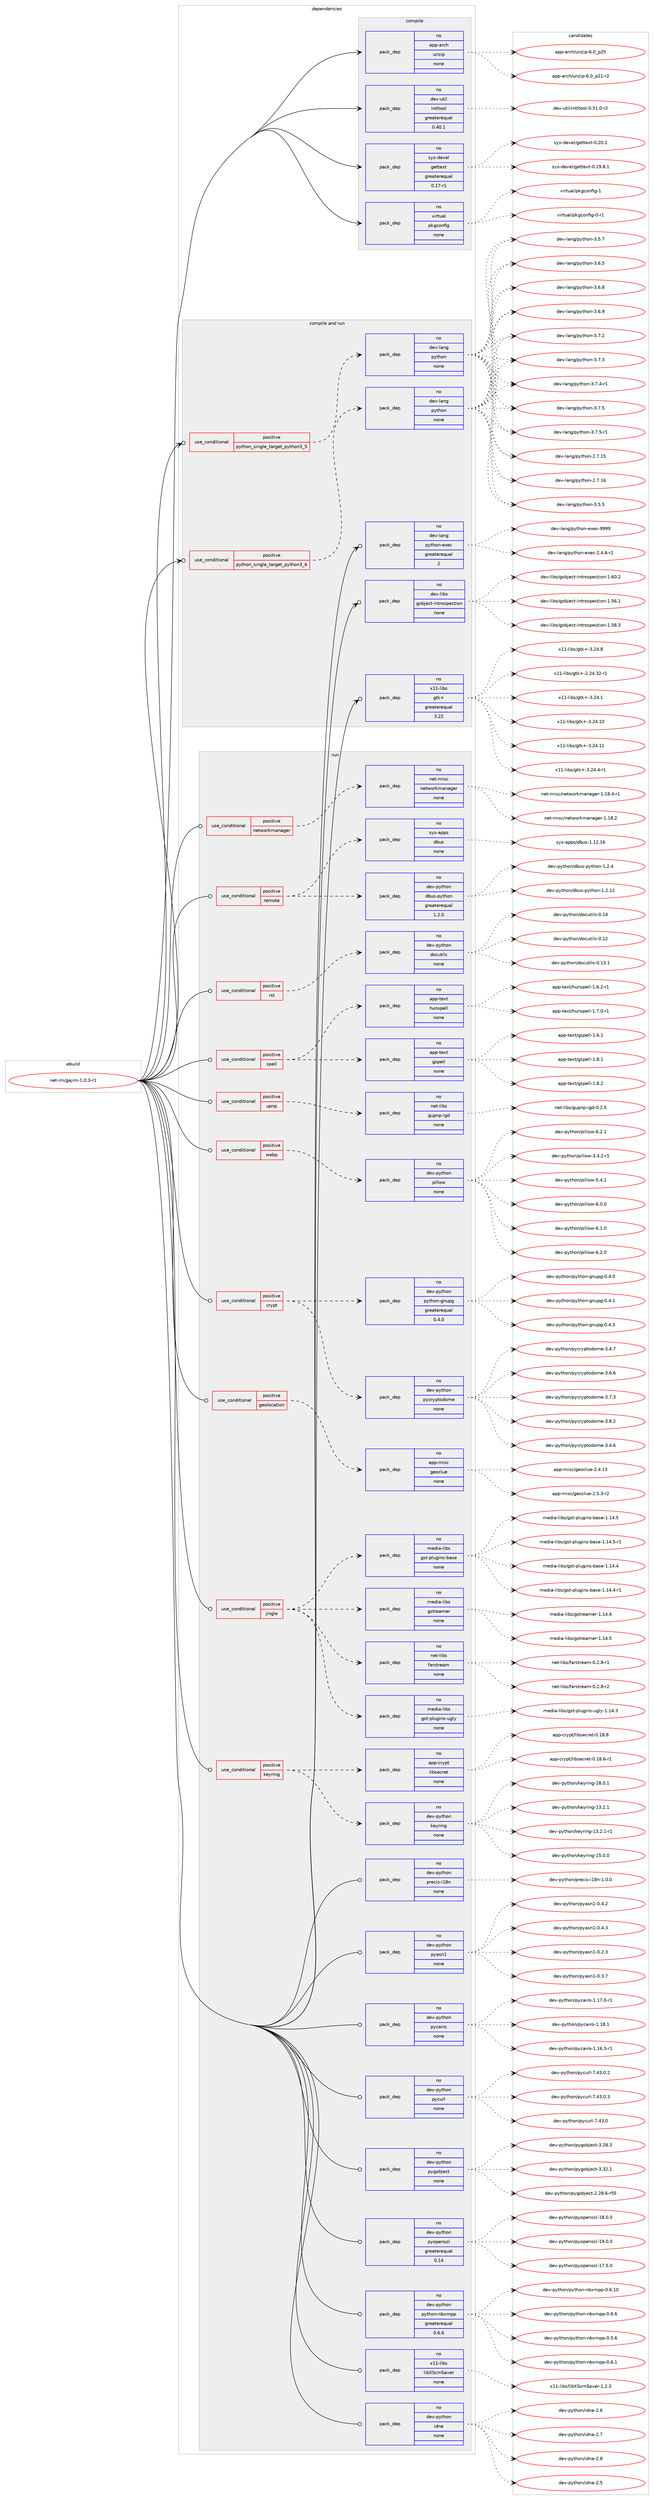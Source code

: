 digraph prolog {

# *************
# Graph options
# *************

newrank=true;
concentrate=true;
compound=true;
graph [rankdir=LR,fontname=Helvetica,fontsize=10,ranksep=1.5];#, ranksep=2.5, nodesep=0.2];
edge  [arrowhead=vee];
node  [fontname=Helvetica,fontsize=10];

# **********
# The ebuild
# **********

subgraph cluster_leftcol {
color=gray;
rank=same;
label=<<i>ebuild</i>>;
id [label="net-im/gajim-1.0.3-r1", color=red, width=4, href="../net-im/gajim-1.0.3-r1.svg"];
}

# ****************
# The dependencies
# ****************

subgraph cluster_midcol {
color=gray;
label=<<i>dependencies</i>>;
subgraph cluster_compile {
fillcolor="#eeeeee";
style=filled;
label=<<i>compile</i>>;
subgraph pack607517 {
dependency822266 [label=<<TABLE BORDER="0" CELLBORDER="1" CELLSPACING="0" CELLPADDING="4" WIDTH="220"><TR><TD ROWSPAN="6" CELLPADDING="30">pack_dep</TD></TR><TR><TD WIDTH="110">no</TD></TR><TR><TD>app-arch</TD></TR><TR><TD>unzip</TD></TR><TR><TD>none</TD></TR><TR><TD></TD></TR></TABLE>>, shape=none, color=blue];
}
id:e -> dependency822266:w [weight=20,style="solid",arrowhead="vee"];
subgraph pack607518 {
dependency822267 [label=<<TABLE BORDER="0" CELLBORDER="1" CELLSPACING="0" CELLPADDING="4" WIDTH="220"><TR><TD ROWSPAN="6" CELLPADDING="30">pack_dep</TD></TR><TR><TD WIDTH="110">no</TD></TR><TR><TD>dev-util</TD></TR><TR><TD>intltool</TD></TR><TR><TD>greaterequal</TD></TR><TR><TD>0.40.1</TD></TR></TABLE>>, shape=none, color=blue];
}
id:e -> dependency822267:w [weight=20,style="solid",arrowhead="vee"];
subgraph pack607519 {
dependency822268 [label=<<TABLE BORDER="0" CELLBORDER="1" CELLSPACING="0" CELLPADDING="4" WIDTH="220"><TR><TD ROWSPAN="6" CELLPADDING="30">pack_dep</TD></TR><TR><TD WIDTH="110">no</TD></TR><TR><TD>sys-devel</TD></TR><TR><TD>gettext</TD></TR><TR><TD>greaterequal</TD></TR><TR><TD>0.17-r1</TD></TR></TABLE>>, shape=none, color=blue];
}
id:e -> dependency822268:w [weight=20,style="solid",arrowhead="vee"];
subgraph pack607520 {
dependency822269 [label=<<TABLE BORDER="0" CELLBORDER="1" CELLSPACING="0" CELLPADDING="4" WIDTH="220"><TR><TD ROWSPAN="6" CELLPADDING="30">pack_dep</TD></TR><TR><TD WIDTH="110">no</TD></TR><TR><TD>virtual</TD></TR><TR><TD>pkgconfig</TD></TR><TR><TD>none</TD></TR><TR><TD></TD></TR></TABLE>>, shape=none, color=blue];
}
id:e -> dependency822269:w [weight=20,style="solid",arrowhead="vee"];
}
subgraph cluster_compileandrun {
fillcolor="#eeeeee";
style=filled;
label=<<i>compile and run</i>>;
subgraph cond200356 {
dependency822270 [label=<<TABLE BORDER="0" CELLBORDER="1" CELLSPACING="0" CELLPADDING="4"><TR><TD ROWSPAN="3" CELLPADDING="10">use_conditional</TD></TR><TR><TD>positive</TD></TR><TR><TD>python_single_target_python3_5</TD></TR></TABLE>>, shape=none, color=red];
subgraph pack607521 {
dependency822271 [label=<<TABLE BORDER="0" CELLBORDER="1" CELLSPACING="0" CELLPADDING="4" WIDTH="220"><TR><TD ROWSPAN="6" CELLPADDING="30">pack_dep</TD></TR><TR><TD WIDTH="110">no</TD></TR><TR><TD>dev-lang</TD></TR><TR><TD>python</TD></TR><TR><TD>none</TD></TR><TR><TD></TD></TR></TABLE>>, shape=none, color=blue];
}
dependency822270:e -> dependency822271:w [weight=20,style="dashed",arrowhead="vee"];
}
id:e -> dependency822270:w [weight=20,style="solid",arrowhead="odotvee"];
subgraph cond200357 {
dependency822272 [label=<<TABLE BORDER="0" CELLBORDER="1" CELLSPACING="0" CELLPADDING="4"><TR><TD ROWSPAN="3" CELLPADDING="10">use_conditional</TD></TR><TR><TD>positive</TD></TR><TR><TD>python_single_target_python3_6</TD></TR></TABLE>>, shape=none, color=red];
subgraph pack607522 {
dependency822273 [label=<<TABLE BORDER="0" CELLBORDER="1" CELLSPACING="0" CELLPADDING="4" WIDTH="220"><TR><TD ROWSPAN="6" CELLPADDING="30">pack_dep</TD></TR><TR><TD WIDTH="110">no</TD></TR><TR><TD>dev-lang</TD></TR><TR><TD>python</TD></TR><TR><TD>none</TD></TR><TR><TD></TD></TR></TABLE>>, shape=none, color=blue];
}
dependency822272:e -> dependency822273:w [weight=20,style="dashed",arrowhead="vee"];
}
id:e -> dependency822272:w [weight=20,style="solid",arrowhead="odotvee"];
subgraph pack607523 {
dependency822274 [label=<<TABLE BORDER="0" CELLBORDER="1" CELLSPACING="0" CELLPADDING="4" WIDTH="220"><TR><TD ROWSPAN="6" CELLPADDING="30">pack_dep</TD></TR><TR><TD WIDTH="110">no</TD></TR><TR><TD>dev-lang</TD></TR><TR><TD>python-exec</TD></TR><TR><TD>greaterequal</TD></TR><TR><TD>2</TD></TR></TABLE>>, shape=none, color=blue];
}
id:e -> dependency822274:w [weight=20,style="solid",arrowhead="odotvee"];
subgraph pack607524 {
dependency822275 [label=<<TABLE BORDER="0" CELLBORDER="1" CELLSPACING="0" CELLPADDING="4" WIDTH="220"><TR><TD ROWSPAN="6" CELLPADDING="30">pack_dep</TD></TR><TR><TD WIDTH="110">no</TD></TR><TR><TD>dev-libs</TD></TR><TR><TD>gobject-introspection</TD></TR><TR><TD>none</TD></TR><TR><TD></TD></TR></TABLE>>, shape=none, color=blue];
}
id:e -> dependency822275:w [weight=20,style="solid",arrowhead="odotvee"];
subgraph pack607525 {
dependency822276 [label=<<TABLE BORDER="0" CELLBORDER="1" CELLSPACING="0" CELLPADDING="4" WIDTH="220"><TR><TD ROWSPAN="6" CELLPADDING="30">pack_dep</TD></TR><TR><TD WIDTH="110">no</TD></TR><TR><TD>x11-libs</TD></TR><TR><TD>gtk+</TD></TR><TR><TD>greaterequal</TD></TR><TR><TD>3.22</TD></TR></TABLE>>, shape=none, color=blue];
}
id:e -> dependency822276:w [weight=20,style="solid",arrowhead="odotvee"];
}
subgraph cluster_run {
fillcolor="#eeeeee";
style=filled;
label=<<i>run</i>>;
subgraph cond200358 {
dependency822277 [label=<<TABLE BORDER="0" CELLBORDER="1" CELLSPACING="0" CELLPADDING="4"><TR><TD ROWSPAN="3" CELLPADDING="10">use_conditional</TD></TR><TR><TD>positive</TD></TR><TR><TD>crypt</TD></TR></TABLE>>, shape=none, color=red];
subgraph pack607526 {
dependency822278 [label=<<TABLE BORDER="0" CELLBORDER="1" CELLSPACING="0" CELLPADDING="4" WIDTH="220"><TR><TD ROWSPAN="6" CELLPADDING="30">pack_dep</TD></TR><TR><TD WIDTH="110">no</TD></TR><TR><TD>dev-python</TD></TR><TR><TD>pycryptodome</TD></TR><TR><TD>none</TD></TR><TR><TD></TD></TR></TABLE>>, shape=none, color=blue];
}
dependency822277:e -> dependency822278:w [weight=20,style="dashed",arrowhead="vee"];
subgraph pack607527 {
dependency822279 [label=<<TABLE BORDER="0" CELLBORDER="1" CELLSPACING="0" CELLPADDING="4" WIDTH="220"><TR><TD ROWSPAN="6" CELLPADDING="30">pack_dep</TD></TR><TR><TD WIDTH="110">no</TD></TR><TR><TD>dev-python</TD></TR><TR><TD>python-gnupg</TD></TR><TR><TD>greaterequal</TD></TR><TR><TD>0.4.0</TD></TR></TABLE>>, shape=none, color=blue];
}
dependency822277:e -> dependency822279:w [weight=20,style="dashed",arrowhead="vee"];
}
id:e -> dependency822277:w [weight=20,style="solid",arrowhead="odot"];
subgraph cond200359 {
dependency822280 [label=<<TABLE BORDER="0" CELLBORDER="1" CELLSPACING="0" CELLPADDING="4"><TR><TD ROWSPAN="3" CELLPADDING="10">use_conditional</TD></TR><TR><TD>positive</TD></TR><TR><TD>geolocation</TD></TR></TABLE>>, shape=none, color=red];
subgraph pack607528 {
dependency822281 [label=<<TABLE BORDER="0" CELLBORDER="1" CELLSPACING="0" CELLPADDING="4" WIDTH="220"><TR><TD ROWSPAN="6" CELLPADDING="30">pack_dep</TD></TR><TR><TD WIDTH="110">no</TD></TR><TR><TD>app-misc</TD></TR><TR><TD>geoclue</TD></TR><TR><TD>none</TD></TR><TR><TD></TD></TR></TABLE>>, shape=none, color=blue];
}
dependency822280:e -> dependency822281:w [weight=20,style="dashed",arrowhead="vee"];
}
id:e -> dependency822280:w [weight=20,style="solid",arrowhead="odot"];
subgraph cond200360 {
dependency822282 [label=<<TABLE BORDER="0" CELLBORDER="1" CELLSPACING="0" CELLPADDING="4"><TR><TD ROWSPAN="3" CELLPADDING="10">use_conditional</TD></TR><TR><TD>positive</TD></TR><TR><TD>jingle</TD></TR></TABLE>>, shape=none, color=red];
subgraph pack607529 {
dependency822283 [label=<<TABLE BORDER="0" CELLBORDER="1" CELLSPACING="0" CELLPADDING="4" WIDTH="220"><TR><TD ROWSPAN="6" CELLPADDING="30">pack_dep</TD></TR><TR><TD WIDTH="110">no</TD></TR><TR><TD>net-libs</TD></TR><TR><TD>farstream</TD></TR><TR><TD>none</TD></TR><TR><TD></TD></TR></TABLE>>, shape=none, color=blue];
}
dependency822282:e -> dependency822283:w [weight=20,style="dashed",arrowhead="vee"];
subgraph pack607530 {
dependency822284 [label=<<TABLE BORDER="0" CELLBORDER="1" CELLSPACING="0" CELLPADDING="4" WIDTH="220"><TR><TD ROWSPAN="6" CELLPADDING="30">pack_dep</TD></TR><TR><TD WIDTH="110">no</TD></TR><TR><TD>media-libs</TD></TR><TR><TD>gstreamer</TD></TR><TR><TD>none</TD></TR><TR><TD></TD></TR></TABLE>>, shape=none, color=blue];
}
dependency822282:e -> dependency822284:w [weight=20,style="dashed",arrowhead="vee"];
subgraph pack607531 {
dependency822285 [label=<<TABLE BORDER="0" CELLBORDER="1" CELLSPACING="0" CELLPADDING="4" WIDTH="220"><TR><TD ROWSPAN="6" CELLPADDING="30">pack_dep</TD></TR><TR><TD WIDTH="110">no</TD></TR><TR><TD>media-libs</TD></TR><TR><TD>gst-plugins-base</TD></TR><TR><TD>none</TD></TR><TR><TD></TD></TR></TABLE>>, shape=none, color=blue];
}
dependency822282:e -> dependency822285:w [weight=20,style="dashed",arrowhead="vee"];
subgraph pack607532 {
dependency822286 [label=<<TABLE BORDER="0" CELLBORDER="1" CELLSPACING="0" CELLPADDING="4" WIDTH="220"><TR><TD ROWSPAN="6" CELLPADDING="30">pack_dep</TD></TR><TR><TD WIDTH="110">no</TD></TR><TR><TD>media-libs</TD></TR><TR><TD>gst-plugins-ugly</TD></TR><TR><TD>none</TD></TR><TR><TD></TD></TR></TABLE>>, shape=none, color=blue];
}
dependency822282:e -> dependency822286:w [weight=20,style="dashed",arrowhead="vee"];
}
id:e -> dependency822282:w [weight=20,style="solid",arrowhead="odot"];
subgraph cond200361 {
dependency822287 [label=<<TABLE BORDER="0" CELLBORDER="1" CELLSPACING="0" CELLPADDING="4"><TR><TD ROWSPAN="3" CELLPADDING="10">use_conditional</TD></TR><TR><TD>positive</TD></TR><TR><TD>keyring</TD></TR></TABLE>>, shape=none, color=red];
subgraph pack607533 {
dependency822288 [label=<<TABLE BORDER="0" CELLBORDER="1" CELLSPACING="0" CELLPADDING="4" WIDTH="220"><TR><TD ROWSPAN="6" CELLPADDING="30">pack_dep</TD></TR><TR><TD WIDTH="110">no</TD></TR><TR><TD>app-crypt</TD></TR><TR><TD>libsecret</TD></TR><TR><TD>none</TD></TR><TR><TD></TD></TR></TABLE>>, shape=none, color=blue];
}
dependency822287:e -> dependency822288:w [weight=20,style="dashed",arrowhead="vee"];
subgraph pack607534 {
dependency822289 [label=<<TABLE BORDER="0" CELLBORDER="1" CELLSPACING="0" CELLPADDING="4" WIDTH="220"><TR><TD ROWSPAN="6" CELLPADDING="30">pack_dep</TD></TR><TR><TD WIDTH="110">no</TD></TR><TR><TD>dev-python</TD></TR><TR><TD>keyring</TD></TR><TR><TD>none</TD></TR><TR><TD></TD></TR></TABLE>>, shape=none, color=blue];
}
dependency822287:e -> dependency822289:w [weight=20,style="dashed",arrowhead="vee"];
}
id:e -> dependency822287:w [weight=20,style="solid",arrowhead="odot"];
subgraph cond200362 {
dependency822290 [label=<<TABLE BORDER="0" CELLBORDER="1" CELLSPACING="0" CELLPADDING="4"><TR><TD ROWSPAN="3" CELLPADDING="10">use_conditional</TD></TR><TR><TD>positive</TD></TR><TR><TD>networkmanager</TD></TR></TABLE>>, shape=none, color=red];
subgraph pack607535 {
dependency822291 [label=<<TABLE BORDER="0" CELLBORDER="1" CELLSPACING="0" CELLPADDING="4" WIDTH="220"><TR><TD ROWSPAN="6" CELLPADDING="30">pack_dep</TD></TR><TR><TD WIDTH="110">no</TD></TR><TR><TD>net-misc</TD></TR><TR><TD>networkmanager</TD></TR><TR><TD>none</TD></TR><TR><TD></TD></TR></TABLE>>, shape=none, color=blue];
}
dependency822290:e -> dependency822291:w [weight=20,style="dashed",arrowhead="vee"];
}
id:e -> dependency822290:w [weight=20,style="solid",arrowhead="odot"];
subgraph cond200363 {
dependency822292 [label=<<TABLE BORDER="0" CELLBORDER="1" CELLSPACING="0" CELLPADDING="4"><TR><TD ROWSPAN="3" CELLPADDING="10">use_conditional</TD></TR><TR><TD>positive</TD></TR><TR><TD>remote</TD></TR></TABLE>>, shape=none, color=red];
subgraph pack607536 {
dependency822293 [label=<<TABLE BORDER="0" CELLBORDER="1" CELLSPACING="0" CELLPADDING="4" WIDTH="220"><TR><TD ROWSPAN="6" CELLPADDING="30">pack_dep</TD></TR><TR><TD WIDTH="110">no</TD></TR><TR><TD>dev-python</TD></TR><TR><TD>dbus-python</TD></TR><TR><TD>greaterequal</TD></TR><TR><TD>1.2.0</TD></TR></TABLE>>, shape=none, color=blue];
}
dependency822292:e -> dependency822293:w [weight=20,style="dashed",arrowhead="vee"];
subgraph pack607537 {
dependency822294 [label=<<TABLE BORDER="0" CELLBORDER="1" CELLSPACING="0" CELLPADDING="4" WIDTH="220"><TR><TD ROWSPAN="6" CELLPADDING="30">pack_dep</TD></TR><TR><TD WIDTH="110">no</TD></TR><TR><TD>sys-apps</TD></TR><TR><TD>dbus</TD></TR><TR><TD>none</TD></TR><TR><TD></TD></TR></TABLE>>, shape=none, color=blue];
}
dependency822292:e -> dependency822294:w [weight=20,style="dashed",arrowhead="vee"];
}
id:e -> dependency822292:w [weight=20,style="solid",arrowhead="odot"];
subgraph cond200364 {
dependency822295 [label=<<TABLE BORDER="0" CELLBORDER="1" CELLSPACING="0" CELLPADDING="4"><TR><TD ROWSPAN="3" CELLPADDING="10">use_conditional</TD></TR><TR><TD>positive</TD></TR><TR><TD>rst</TD></TR></TABLE>>, shape=none, color=red];
subgraph pack607538 {
dependency822296 [label=<<TABLE BORDER="0" CELLBORDER="1" CELLSPACING="0" CELLPADDING="4" WIDTH="220"><TR><TD ROWSPAN="6" CELLPADDING="30">pack_dep</TD></TR><TR><TD WIDTH="110">no</TD></TR><TR><TD>dev-python</TD></TR><TR><TD>docutils</TD></TR><TR><TD>none</TD></TR><TR><TD></TD></TR></TABLE>>, shape=none, color=blue];
}
dependency822295:e -> dependency822296:w [weight=20,style="dashed",arrowhead="vee"];
}
id:e -> dependency822295:w [weight=20,style="solid",arrowhead="odot"];
subgraph cond200365 {
dependency822297 [label=<<TABLE BORDER="0" CELLBORDER="1" CELLSPACING="0" CELLPADDING="4"><TR><TD ROWSPAN="3" CELLPADDING="10">use_conditional</TD></TR><TR><TD>positive</TD></TR><TR><TD>spell</TD></TR></TABLE>>, shape=none, color=red];
subgraph pack607539 {
dependency822298 [label=<<TABLE BORDER="0" CELLBORDER="1" CELLSPACING="0" CELLPADDING="4" WIDTH="220"><TR><TD ROWSPAN="6" CELLPADDING="30">pack_dep</TD></TR><TR><TD WIDTH="110">no</TD></TR><TR><TD>app-text</TD></TR><TR><TD>gspell</TD></TR><TR><TD>none</TD></TR><TR><TD></TD></TR></TABLE>>, shape=none, color=blue];
}
dependency822297:e -> dependency822298:w [weight=20,style="dashed",arrowhead="vee"];
subgraph pack607540 {
dependency822299 [label=<<TABLE BORDER="0" CELLBORDER="1" CELLSPACING="0" CELLPADDING="4" WIDTH="220"><TR><TD ROWSPAN="6" CELLPADDING="30">pack_dep</TD></TR><TR><TD WIDTH="110">no</TD></TR><TR><TD>app-text</TD></TR><TR><TD>hunspell</TD></TR><TR><TD>none</TD></TR><TR><TD></TD></TR></TABLE>>, shape=none, color=blue];
}
dependency822297:e -> dependency822299:w [weight=20,style="dashed",arrowhead="vee"];
}
id:e -> dependency822297:w [weight=20,style="solid",arrowhead="odot"];
subgraph cond200366 {
dependency822300 [label=<<TABLE BORDER="0" CELLBORDER="1" CELLSPACING="0" CELLPADDING="4"><TR><TD ROWSPAN="3" CELLPADDING="10">use_conditional</TD></TR><TR><TD>positive</TD></TR><TR><TD>upnp</TD></TR></TABLE>>, shape=none, color=red];
subgraph pack607541 {
dependency822301 [label=<<TABLE BORDER="0" CELLBORDER="1" CELLSPACING="0" CELLPADDING="4" WIDTH="220"><TR><TD ROWSPAN="6" CELLPADDING="30">pack_dep</TD></TR><TR><TD WIDTH="110">no</TD></TR><TR><TD>net-libs</TD></TR><TR><TD>gupnp-igd</TD></TR><TR><TD>none</TD></TR><TR><TD></TD></TR></TABLE>>, shape=none, color=blue];
}
dependency822300:e -> dependency822301:w [weight=20,style="dashed",arrowhead="vee"];
}
id:e -> dependency822300:w [weight=20,style="solid",arrowhead="odot"];
subgraph cond200367 {
dependency822302 [label=<<TABLE BORDER="0" CELLBORDER="1" CELLSPACING="0" CELLPADDING="4"><TR><TD ROWSPAN="3" CELLPADDING="10">use_conditional</TD></TR><TR><TD>positive</TD></TR><TR><TD>webp</TD></TR></TABLE>>, shape=none, color=red];
subgraph pack607542 {
dependency822303 [label=<<TABLE BORDER="0" CELLBORDER="1" CELLSPACING="0" CELLPADDING="4" WIDTH="220"><TR><TD ROWSPAN="6" CELLPADDING="30">pack_dep</TD></TR><TR><TD WIDTH="110">no</TD></TR><TR><TD>dev-python</TD></TR><TR><TD>pillow</TD></TR><TR><TD>none</TD></TR><TR><TD></TD></TR></TABLE>>, shape=none, color=blue];
}
dependency822302:e -> dependency822303:w [weight=20,style="dashed",arrowhead="vee"];
}
id:e -> dependency822302:w [weight=20,style="solid",arrowhead="odot"];
subgraph pack607543 {
dependency822304 [label=<<TABLE BORDER="0" CELLBORDER="1" CELLSPACING="0" CELLPADDING="4" WIDTH="220"><TR><TD ROWSPAN="6" CELLPADDING="30">pack_dep</TD></TR><TR><TD WIDTH="110">no</TD></TR><TR><TD>dev-python</TD></TR><TR><TD>idna</TD></TR><TR><TD>none</TD></TR><TR><TD></TD></TR></TABLE>>, shape=none, color=blue];
}
id:e -> dependency822304:w [weight=20,style="solid",arrowhead="odot"];
subgraph pack607544 {
dependency822305 [label=<<TABLE BORDER="0" CELLBORDER="1" CELLSPACING="0" CELLPADDING="4" WIDTH="220"><TR><TD ROWSPAN="6" CELLPADDING="30">pack_dep</TD></TR><TR><TD WIDTH="110">no</TD></TR><TR><TD>dev-python</TD></TR><TR><TD>precis-i18n</TD></TR><TR><TD>none</TD></TR><TR><TD></TD></TR></TABLE>>, shape=none, color=blue];
}
id:e -> dependency822305:w [weight=20,style="solid",arrowhead="odot"];
subgraph pack607545 {
dependency822306 [label=<<TABLE BORDER="0" CELLBORDER="1" CELLSPACING="0" CELLPADDING="4" WIDTH="220"><TR><TD ROWSPAN="6" CELLPADDING="30">pack_dep</TD></TR><TR><TD WIDTH="110">no</TD></TR><TR><TD>dev-python</TD></TR><TR><TD>pyasn1</TD></TR><TR><TD>none</TD></TR><TR><TD></TD></TR></TABLE>>, shape=none, color=blue];
}
id:e -> dependency822306:w [weight=20,style="solid",arrowhead="odot"];
subgraph pack607546 {
dependency822307 [label=<<TABLE BORDER="0" CELLBORDER="1" CELLSPACING="0" CELLPADDING="4" WIDTH="220"><TR><TD ROWSPAN="6" CELLPADDING="30">pack_dep</TD></TR><TR><TD WIDTH="110">no</TD></TR><TR><TD>dev-python</TD></TR><TR><TD>pycairo</TD></TR><TR><TD>none</TD></TR><TR><TD></TD></TR></TABLE>>, shape=none, color=blue];
}
id:e -> dependency822307:w [weight=20,style="solid",arrowhead="odot"];
subgraph pack607547 {
dependency822308 [label=<<TABLE BORDER="0" CELLBORDER="1" CELLSPACING="0" CELLPADDING="4" WIDTH="220"><TR><TD ROWSPAN="6" CELLPADDING="30">pack_dep</TD></TR><TR><TD WIDTH="110">no</TD></TR><TR><TD>dev-python</TD></TR><TR><TD>pycurl</TD></TR><TR><TD>none</TD></TR><TR><TD></TD></TR></TABLE>>, shape=none, color=blue];
}
id:e -> dependency822308:w [weight=20,style="solid",arrowhead="odot"];
subgraph pack607548 {
dependency822309 [label=<<TABLE BORDER="0" CELLBORDER="1" CELLSPACING="0" CELLPADDING="4" WIDTH="220"><TR><TD ROWSPAN="6" CELLPADDING="30">pack_dep</TD></TR><TR><TD WIDTH="110">no</TD></TR><TR><TD>dev-python</TD></TR><TR><TD>pygobject</TD></TR><TR><TD>none</TD></TR><TR><TD></TD></TR></TABLE>>, shape=none, color=blue];
}
id:e -> dependency822309:w [weight=20,style="solid",arrowhead="odot"];
subgraph pack607549 {
dependency822310 [label=<<TABLE BORDER="0" CELLBORDER="1" CELLSPACING="0" CELLPADDING="4" WIDTH="220"><TR><TD ROWSPAN="6" CELLPADDING="30">pack_dep</TD></TR><TR><TD WIDTH="110">no</TD></TR><TR><TD>dev-python</TD></TR><TR><TD>pyopenssl</TD></TR><TR><TD>greaterequal</TD></TR><TR><TD>0.14</TD></TR></TABLE>>, shape=none, color=blue];
}
id:e -> dependency822310:w [weight=20,style="solid",arrowhead="odot"];
subgraph pack607550 {
dependency822311 [label=<<TABLE BORDER="0" CELLBORDER="1" CELLSPACING="0" CELLPADDING="4" WIDTH="220"><TR><TD ROWSPAN="6" CELLPADDING="30">pack_dep</TD></TR><TR><TD WIDTH="110">no</TD></TR><TR><TD>dev-python</TD></TR><TR><TD>python-nbxmpp</TD></TR><TR><TD>greaterequal</TD></TR><TR><TD>0.6.6</TD></TR></TABLE>>, shape=none, color=blue];
}
id:e -> dependency822311:w [weight=20,style="solid",arrowhead="odot"];
subgraph pack607551 {
dependency822312 [label=<<TABLE BORDER="0" CELLBORDER="1" CELLSPACING="0" CELLPADDING="4" WIDTH="220"><TR><TD ROWSPAN="6" CELLPADDING="30">pack_dep</TD></TR><TR><TD WIDTH="110">no</TD></TR><TR><TD>x11-libs</TD></TR><TR><TD>libXScrnSaver</TD></TR><TR><TD>none</TD></TR><TR><TD></TD></TR></TABLE>>, shape=none, color=blue];
}
id:e -> dependency822312:w [weight=20,style="solid",arrowhead="odot"];
}
}

# **************
# The candidates
# **************

subgraph cluster_choices {
rank=same;
color=gray;
label=<<i>candidates</i>>;

subgraph choice607517 {
color=black;
nodesep=1;
choice9711211245971149910447117110122105112455446489511250494511450 [label="app-arch/unzip-6.0_p21-r2", color=red, width=4,href="../app-arch/unzip-6.0_p21-r2.svg"];
choice971121124597114991044711711012210511245544648951125053 [label="app-arch/unzip-6.0_p25", color=red, width=4,href="../app-arch/unzip-6.0_p25.svg"];
dependency822266:e -> choice9711211245971149910447117110122105112455446489511250494511450:w [style=dotted,weight="100"];
dependency822266:e -> choice971121124597114991044711711012210511245544648951125053:w [style=dotted,weight="100"];
}
subgraph choice607518 {
color=black;
nodesep=1;
choice1001011184511711610510847105110116108116111111108454846534946484511450 [label="dev-util/intltool-0.51.0-r2", color=red, width=4,href="../dev-util/intltool-0.51.0-r2.svg"];
dependency822267:e -> choice1001011184511711610510847105110116108116111111108454846534946484511450:w [style=dotted,weight="100"];
}
subgraph choice607519 {
color=black;
nodesep=1;
choice1151211154510010111810110847103101116116101120116454846495746564649 [label="sys-devel/gettext-0.19.8.1", color=red, width=4,href="../sys-devel/gettext-0.19.8.1.svg"];
choice115121115451001011181011084710310111611610112011645484650484649 [label="sys-devel/gettext-0.20.1", color=red, width=4,href="../sys-devel/gettext-0.20.1.svg"];
dependency822268:e -> choice1151211154510010111810110847103101116116101120116454846495746564649:w [style=dotted,weight="100"];
dependency822268:e -> choice115121115451001011181011084710310111611610112011645484650484649:w [style=dotted,weight="100"];
}
subgraph choice607520 {
color=black;
nodesep=1;
choice11810511411611797108471121071039911111010210510345484511449 [label="virtual/pkgconfig-0-r1", color=red, width=4,href="../virtual/pkgconfig-0-r1.svg"];
choice1181051141161179710847112107103991111101021051034549 [label="virtual/pkgconfig-1", color=red, width=4,href="../virtual/pkgconfig-1.svg"];
dependency822269:e -> choice11810511411611797108471121071039911111010210510345484511449:w [style=dotted,weight="100"];
dependency822269:e -> choice1181051141161179710847112107103991111101021051034549:w [style=dotted,weight="100"];
}
subgraph choice607521 {
color=black;
nodesep=1;
choice10010111845108971101034711212111610411111045504655464953 [label="dev-lang/python-2.7.15", color=red, width=4,href="../dev-lang/python-2.7.15.svg"];
choice10010111845108971101034711212111610411111045504655464954 [label="dev-lang/python-2.7.16", color=red, width=4,href="../dev-lang/python-2.7.16.svg"];
choice100101118451089711010347112121116104111110455146534653 [label="dev-lang/python-3.5.5", color=red, width=4,href="../dev-lang/python-3.5.5.svg"];
choice100101118451089711010347112121116104111110455146534655 [label="dev-lang/python-3.5.7", color=red, width=4,href="../dev-lang/python-3.5.7.svg"];
choice100101118451089711010347112121116104111110455146544653 [label="dev-lang/python-3.6.5", color=red, width=4,href="../dev-lang/python-3.6.5.svg"];
choice100101118451089711010347112121116104111110455146544656 [label="dev-lang/python-3.6.8", color=red, width=4,href="../dev-lang/python-3.6.8.svg"];
choice100101118451089711010347112121116104111110455146544657 [label="dev-lang/python-3.6.9", color=red, width=4,href="../dev-lang/python-3.6.9.svg"];
choice100101118451089711010347112121116104111110455146554650 [label="dev-lang/python-3.7.2", color=red, width=4,href="../dev-lang/python-3.7.2.svg"];
choice100101118451089711010347112121116104111110455146554651 [label="dev-lang/python-3.7.3", color=red, width=4,href="../dev-lang/python-3.7.3.svg"];
choice1001011184510897110103471121211161041111104551465546524511449 [label="dev-lang/python-3.7.4-r1", color=red, width=4,href="../dev-lang/python-3.7.4-r1.svg"];
choice100101118451089711010347112121116104111110455146554653 [label="dev-lang/python-3.7.5", color=red, width=4,href="../dev-lang/python-3.7.5.svg"];
choice1001011184510897110103471121211161041111104551465546534511449 [label="dev-lang/python-3.7.5-r1", color=red, width=4,href="../dev-lang/python-3.7.5-r1.svg"];
dependency822271:e -> choice10010111845108971101034711212111610411111045504655464953:w [style=dotted,weight="100"];
dependency822271:e -> choice10010111845108971101034711212111610411111045504655464954:w [style=dotted,weight="100"];
dependency822271:e -> choice100101118451089711010347112121116104111110455146534653:w [style=dotted,weight="100"];
dependency822271:e -> choice100101118451089711010347112121116104111110455146534655:w [style=dotted,weight="100"];
dependency822271:e -> choice100101118451089711010347112121116104111110455146544653:w [style=dotted,weight="100"];
dependency822271:e -> choice100101118451089711010347112121116104111110455146544656:w [style=dotted,weight="100"];
dependency822271:e -> choice100101118451089711010347112121116104111110455146544657:w [style=dotted,weight="100"];
dependency822271:e -> choice100101118451089711010347112121116104111110455146554650:w [style=dotted,weight="100"];
dependency822271:e -> choice100101118451089711010347112121116104111110455146554651:w [style=dotted,weight="100"];
dependency822271:e -> choice1001011184510897110103471121211161041111104551465546524511449:w [style=dotted,weight="100"];
dependency822271:e -> choice100101118451089711010347112121116104111110455146554653:w [style=dotted,weight="100"];
dependency822271:e -> choice1001011184510897110103471121211161041111104551465546534511449:w [style=dotted,weight="100"];
}
subgraph choice607522 {
color=black;
nodesep=1;
choice10010111845108971101034711212111610411111045504655464953 [label="dev-lang/python-2.7.15", color=red, width=4,href="../dev-lang/python-2.7.15.svg"];
choice10010111845108971101034711212111610411111045504655464954 [label="dev-lang/python-2.7.16", color=red, width=4,href="../dev-lang/python-2.7.16.svg"];
choice100101118451089711010347112121116104111110455146534653 [label="dev-lang/python-3.5.5", color=red, width=4,href="../dev-lang/python-3.5.5.svg"];
choice100101118451089711010347112121116104111110455146534655 [label="dev-lang/python-3.5.7", color=red, width=4,href="../dev-lang/python-3.5.7.svg"];
choice100101118451089711010347112121116104111110455146544653 [label="dev-lang/python-3.6.5", color=red, width=4,href="../dev-lang/python-3.6.5.svg"];
choice100101118451089711010347112121116104111110455146544656 [label="dev-lang/python-3.6.8", color=red, width=4,href="../dev-lang/python-3.6.8.svg"];
choice100101118451089711010347112121116104111110455146544657 [label="dev-lang/python-3.6.9", color=red, width=4,href="../dev-lang/python-3.6.9.svg"];
choice100101118451089711010347112121116104111110455146554650 [label="dev-lang/python-3.7.2", color=red, width=4,href="../dev-lang/python-3.7.2.svg"];
choice100101118451089711010347112121116104111110455146554651 [label="dev-lang/python-3.7.3", color=red, width=4,href="../dev-lang/python-3.7.3.svg"];
choice1001011184510897110103471121211161041111104551465546524511449 [label="dev-lang/python-3.7.4-r1", color=red, width=4,href="../dev-lang/python-3.7.4-r1.svg"];
choice100101118451089711010347112121116104111110455146554653 [label="dev-lang/python-3.7.5", color=red, width=4,href="../dev-lang/python-3.7.5.svg"];
choice1001011184510897110103471121211161041111104551465546534511449 [label="dev-lang/python-3.7.5-r1", color=red, width=4,href="../dev-lang/python-3.7.5-r1.svg"];
dependency822273:e -> choice10010111845108971101034711212111610411111045504655464953:w [style=dotted,weight="100"];
dependency822273:e -> choice10010111845108971101034711212111610411111045504655464954:w [style=dotted,weight="100"];
dependency822273:e -> choice100101118451089711010347112121116104111110455146534653:w [style=dotted,weight="100"];
dependency822273:e -> choice100101118451089711010347112121116104111110455146534655:w [style=dotted,weight="100"];
dependency822273:e -> choice100101118451089711010347112121116104111110455146544653:w [style=dotted,weight="100"];
dependency822273:e -> choice100101118451089711010347112121116104111110455146544656:w [style=dotted,weight="100"];
dependency822273:e -> choice100101118451089711010347112121116104111110455146544657:w [style=dotted,weight="100"];
dependency822273:e -> choice100101118451089711010347112121116104111110455146554650:w [style=dotted,weight="100"];
dependency822273:e -> choice100101118451089711010347112121116104111110455146554651:w [style=dotted,weight="100"];
dependency822273:e -> choice1001011184510897110103471121211161041111104551465546524511449:w [style=dotted,weight="100"];
dependency822273:e -> choice100101118451089711010347112121116104111110455146554653:w [style=dotted,weight="100"];
dependency822273:e -> choice1001011184510897110103471121211161041111104551465546534511449:w [style=dotted,weight="100"];
}
subgraph choice607523 {
color=black;
nodesep=1;
choice10010111845108971101034711212111610411111045101120101994550465246544511449 [label="dev-lang/python-exec-2.4.6-r1", color=red, width=4,href="../dev-lang/python-exec-2.4.6-r1.svg"];
choice10010111845108971101034711212111610411111045101120101994557575757 [label="dev-lang/python-exec-9999", color=red, width=4,href="../dev-lang/python-exec-9999.svg"];
dependency822274:e -> choice10010111845108971101034711212111610411111045101120101994550465246544511449:w [style=dotted,weight="100"];
dependency822274:e -> choice10010111845108971101034711212111610411111045101120101994557575757:w [style=dotted,weight="100"];
}
subgraph choice607524 {
color=black;
nodesep=1;
choice1001011184510810598115471031119810610199116451051101161141111151121019911610511111045494653544649 [label="dev-libs/gobject-introspection-1.56.1", color=red, width=4,href="../dev-libs/gobject-introspection-1.56.1.svg"];
choice1001011184510810598115471031119810610199116451051101161141111151121019911610511111045494653564651 [label="dev-libs/gobject-introspection-1.58.3", color=red, width=4,href="../dev-libs/gobject-introspection-1.58.3.svg"];
choice1001011184510810598115471031119810610199116451051101161141111151121019911610511111045494654484650 [label="dev-libs/gobject-introspection-1.60.2", color=red, width=4,href="../dev-libs/gobject-introspection-1.60.2.svg"];
dependency822275:e -> choice1001011184510810598115471031119810610199116451051101161141111151121019911610511111045494653544649:w [style=dotted,weight="100"];
dependency822275:e -> choice1001011184510810598115471031119810610199116451051101161141111151121019911610511111045494653564651:w [style=dotted,weight="100"];
dependency822275:e -> choice1001011184510810598115471031119810610199116451051101161141111151121019911610511111045494654484650:w [style=dotted,weight="100"];
}
subgraph choice607525 {
color=black;
nodesep=1;
choice12049494510810598115471031161074345504650524651504511449 [label="x11-libs/gtk+-2.24.32-r1", color=red, width=4,href="../x11-libs/gtk+-2.24.32-r1.svg"];
choice12049494510810598115471031161074345514650524649 [label="x11-libs/gtk+-3.24.1", color=red, width=4,href="../x11-libs/gtk+-3.24.1.svg"];
choice1204949451081059811547103116107434551465052464948 [label="x11-libs/gtk+-3.24.10", color=red, width=4,href="../x11-libs/gtk+-3.24.10.svg"];
choice1204949451081059811547103116107434551465052464949 [label="x11-libs/gtk+-3.24.11", color=red, width=4,href="../x11-libs/gtk+-3.24.11.svg"];
choice120494945108105981154710311610743455146505246524511449 [label="x11-libs/gtk+-3.24.4-r1", color=red, width=4,href="../x11-libs/gtk+-3.24.4-r1.svg"];
choice12049494510810598115471031161074345514650524656 [label="x11-libs/gtk+-3.24.8", color=red, width=4,href="../x11-libs/gtk+-3.24.8.svg"];
dependency822276:e -> choice12049494510810598115471031161074345504650524651504511449:w [style=dotted,weight="100"];
dependency822276:e -> choice12049494510810598115471031161074345514650524649:w [style=dotted,weight="100"];
dependency822276:e -> choice1204949451081059811547103116107434551465052464948:w [style=dotted,weight="100"];
dependency822276:e -> choice1204949451081059811547103116107434551465052464949:w [style=dotted,weight="100"];
dependency822276:e -> choice120494945108105981154710311610743455146505246524511449:w [style=dotted,weight="100"];
dependency822276:e -> choice12049494510810598115471031161074345514650524656:w [style=dotted,weight="100"];
}
subgraph choice607526 {
color=black;
nodesep=1;
choice100101118451121211161041111104711212199114121112116111100111109101455146524654 [label="dev-python/pycryptodome-3.4.6", color=red, width=4,href="../dev-python/pycryptodome-3.4.6.svg"];
choice100101118451121211161041111104711212199114121112116111100111109101455146524655 [label="dev-python/pycryptodome-3.4.7", color=red, width=4,href="../dev-python/pycryptodome-3.4.7.svg"];
choice100101118451121211161041111104711212199114121112116111100111109101455146544654 [label="dev-python/pycryptodome-3.6.6", color=red, width=4,href="../dev-python/pycryptodome-3.6.6.svg"];
choice100101118451121211161041111104711212199114121112116111100111109101455146554651 [label="dev-python/pycryptodome-3.7.3", color=red, width=4,href="../dev-python/pycryptodome-3.7.3.svg"];
choice100101118451121211161041111104711212199114121112116111100111109101455146564650 [label="dev-python/pycryptodome-3.8.2", color=red, width=4,href="../dev-python/pycryptodome-3.8.2.svg"];
dependency822278:e -> choice100101118451121211161041111104711212199114121112116111100111109101455146524654:w [style=dotted,weight="100"];
dependency822278:e -> choice100101118451121211161041111104711212199114121112116111100111109101455146524655:w [style=dotted,weight="100"];
dependency822278:e -> choice100101118451121211161041111104711212199114121112116111100111109101455146544654:w [style=dotted,weight="100"];
dependency822278:e -> choice100101118451121211161041111104711212199114121112116111100111109101455146554651:w [style=dotted,weight="100"];
dependency822278:e -> choice100101118451121211161041111104711212199114121112116111100111109101455146564650:w [style=dotted,weight="100"];
}
subgraph choice607527 {
color=black;
nodesep=1;
choice100101118451121211161041111104711212111610411111045103110117112103454846524648 [label="dev-python/python-gnupg-0.4.0", color=red, width=4,href="../dev-python/python-gnupg-0.4.0.svg"];
choice100101118451121211161041111104711212111610411111045103110117112103454846524649 [label="dev-python/python-gnupg-0.4.1", color=red, width=4,href="../dev-python/python-gnupg-0.4.1.svg"];
choice100101118451121211161041111104711212111610411111045103110117112103454846524651 [label="dev-python/python-gnupg-0.4.3", color=red, width=4,href="../dev-python/python-gnupg-0.4.3.svg"];
dependency822279:e -> choice100101118451121211161041111104711212111610411111045103110117112103454846524648:w [style=dotted,weight="100"];
dependency822279:e -> choice100101118451121211161041111104711212111610411111045103110117112103454846524649:w [style=dotted,weight="100"];
dependency822279:e -> choice100101118451121211161041111104711212111610411111045103110117112103454846524651:w [style=dotted,weight="100"];
}
subgraph choice607528 {
color=black;
nodesep=1;
choice971121124510910511599471031011119910811710145504652464951 [label="app-misc/geoclue-2.4.13", color=red, width=4,href="../app-misc/geoclue-2.4.13.svg"];
choice97112112451091051159947103101111991081171014550465346514511450 [label="app-misc/geoclue-2.5.3-r2", color=red, width=4,href="../app-misc/geoclue-2.5.3-r2.svg"];
dependency822281:e -> choice971121124510910511599471031011119910811710145504652464951:w [style=dotted,weight="100"];
dependency822281:e -> choice97112112451091051159947103101111991081171014550465346514511450:w [style=dotted,weight="100"];
}
subgraph choice607529 {
color=black;
nodesep=1;
choice11010111645108105981154710297114115116114101971094548465046564511449 [label="net-libs/farstream-0.2.8-r1", color=red, width=4,href="../net-libs/farstream-0.2.8-r1.svg"];
choice11010111645108105981154710297114115116114101971094548465046564511450 [label="net-libs/farstream-0.2.8-r2", color=red, width=4,href="../net-libs/farstream-0.2.8-r2.svg"];
dependency822283:e -> choice11010111645108105981154710297114115116114101971094548465046564511449:w [style=dotted,weight="100"];
dependency822283:e -> choice11010111645108105981154710297114115116114101971094548465046564511450:w [style=dotted,weight="100"];
}
subgraph choice607530 {
color=black;
nodesep=1;
choice109101100105974510810598115471031151161141019710910111445494649524652 [label="media-libs/gstreamer-1.14.4", color=red, width=4,href="../media-libs/gstreamer-1.14.4.svg"];
choice109101100105974510810598115471031151161141019710910111445494649524653 [label="media-libs/gstreamer-1.14.5", color=red, width=4,href="../media-libs/gstreamer-1.14.5.svg"];
dependency822284:e -> choice109101100105974510810598115471031151161141019710910111445494649524652:w [style=dotted,weight="100"];
dependency822284:e -> choice109101100105974510810598115471031151161141019710910111445494649524653:w [style=dotted,weight="100"];
}
subgraph choice607531 {
color=black;
nodesep=1;
choice109101100105974510810598115471031151164511210811710310511011545989711510145494649524652 [label="media-libs/gst-plugins-base-1.14.4", color=red, width=4,href="../media-libs/gst-plugins-base-1.14.4.svg"];
choice1091011001059745108105981154710311511645112108117103105110115459897115101454946495246524511449 [label="media-libs/gst-plugins-base-1.14.4-r1", color=red, width=4,href="../media-libs/gst-plugins-base-1.14.4-r1.svg"];
choice109101100105974510810598115471031151164511210811710310511011545989711510145494649524653 [label="media-libs/gst-plugins-base-1.14.5", color=red, width=4,href="../media-libs/gst-plugins-base-1.14.5.svg"];
choice1091011001059745108105981154710311511645112108117103105110115459897115101454946495246534511449 [label="media-libs/gst-plugins-base-1.14.5-r1", color=red, width=4,href="../media-libs/gst-plugins-base-1.14.5-r1.svg"];
dependency822285:e -> choice109101100105974510810598115471031151164511210811710310511011545989711510145494649524652:w [style=dotted,weight="100"];
dependency822285:e -> choice1091011001059745108105981154710311511645112108117103105110115459897115101454946495246524511449:w [style=dotted,weight="100"];
dependency822285:e -> choice109101100105974510810598115471031151164511210811710310511011545989711510145494649524653:w [style=dotted,weight="100"];
dependency822285:e -> choice1091011001059745108105981154710311511645112108117103105110115459897115101454946495246534511449:w [style=dotted,weight="100"];
}
subgraph choice607532 {
color=black;
nodesep=1;
choice10910110010597451081059811547103115116451121081171031051101154511710310812145494649524651 [label="media-libs/gst-plugins-ugly-1.14.3", color=red, width=4,href="../media-libs/gst-plugins-ugly-1.14.3.svg"];
dependency822286:e -> choice10910110010597451081059811547103115116451121081171031051101154511710310812145494649524651:w [style=dotted,weight="100"];
}
subgraph choice607533 {
color=black;
nodesep=1;
choice971121124599114121112116471081059811510199114101116454846495646544511449 [label="app-crypt/libsecret-0.18.6-r1", color=red, width=4,href="../app-crypt/libsecret-0.18.6-r1.svg"];
choice97112112459911412111211647108105981151019911410111645484649564656 [label="app-crypt/libsecret-0.18.8", color=red, width=4,href="../app-crypt/libsecret-0.18.8.svg"];
dependency822288:e -> choice971121124599114121112116471081059811510199114101116454846495646544511449:w [style=dotted,weight="100"];
dependency822288:e -> choice97112112459911412111211647108105981151019911410111645484649564656:w [style=dotted,weight="100"];
}
subgraph choice607534 {
color=black;
nodesep=1;
choice100101118451121211161041111104710710112111410511010345495146504649 [label="dev-python/keyring-13.2.1", color=red, width=4,href="../dev-python/keyring-13.2.1.svg"];
choice1001011184511212111610411111047107101121114105110103454951465046494511449 [label="dev-python/keyring-13.2.1-r1", color=red, width=4,href="../dev-python/keyring-13.2.1-r1.svg"];
choice100101118451121211161041111104710710112111410511010345495346484648 [label="dev-python/keyring-15.0.0", color=red, width=4,href="../dev-python/keyring-15.0.0.svg"];
choice100101118451121211161041111104710710112111410511010345495646484649 [label="dev-python/keyring-18.0.1", color=red, width=4,href="../dev-python/keyring-18.0.1.svg"];
dependency822289:e -> choice100101118451121211161041111104710710112111410511010345495146504649:w [style=dotted,weight="100"];
dependency822289:e -> choice1001011184511212111610411111047107101121114105110103454951465046494511449:w [style=dotted,weight="100"];
dependency822289:e -> choice100101118451121211161041111104710710112111410511010345495346484648:w [style=dotted,weight="100"];
dependency822289:e -> choice100101118451121211161041111104710710112111410511010345495646484649:w [style=dotted,weight="100"];
}
subgraph choice607535 {
color=black;
nodesep=1;
choice110101116451091051159947110101116119111114107109971109710310111445494649564650 [label="net-misc/networkmanager-1.18.2", color=red, width=4,href="../net-misc/networkmanager-1.18.2.svg"];
choice1101011164510910511599471101011161191111141071099711097103101114454946495646524511449 [label="net-misc/networkmanager-1.18.4-r1", color=red, width=4,href="../net-misc/networkmanager-1.18.4-r1.svg"];
dependency822291:e -> choice110101116451091051159947110101116119111114107109971109710310111445494649564650:w [style=dotted,weight="100"];
dependency822291:e -> choice1101011164510910511599471101011161191111141071099711097103101114454946495646524511449:w [style=dotted,weight="100"];
}
subgraph choice607536 {
color=black;
nodesep=1;
choice1001011184511212111610411111047100981171154511212111610411111045494650464950 [label="dev-python/dbus-python-1.2.12", color=red, width=4,href="../dev-python/dbus-python-1.2.12.svg"];
choice10010111845112121116104111110471009811711545112121116104111110454946504652 [label="dev-python/dbus-python-1.2.4", color=red, width=4,href="../dev-python/dbus-python-1.2.4.svg"];
dependency822293:e -> choice1001011184511212111610411111047100981171154511212111610411111045494650464950:w [style=dotted,weight="100"];
dependency822293:e -> choice10010111845112121116104111110471009811711545112121116104111110454946504652:w [style=dotted,weight="100"];
}
subgraph choice607537 {
color=black;
nodesep=1;
choice115121115459711211211547100981171154549464950464954 [label="sys-apps/dbus-1.12.16", color=red, width=4,href="../sys-apps/dbus-1.12.16.svg"];
dependency822294:e -> choice115121115459711211211547100981171154549464950464954:w [style=dotted,weight="100"];
}
subgraph choice607538 {
color=black;
nodesep=1;
choice1001011184511212111610411111047100111991171161051081154548464950 [label="dev-python/docutils-0.12", color=red, width=4,href="../dev-python/docutils-0.12.svg"];
choice10010111845112121116104111110471001119911711610510811545484649514649 [label="dev-python/docutils-0.13.1", color=red, width=4,href="../dev-python/docutils-0.13.1.svg"];
choice1001011184511212111610411111047100111991171161051081154548464952 [label="dev-python/docutils-0.14", color=red, width=4,href="../dev-python/docutils-0.14.svg"];
dependency822296:e -> choice1001011184511212111610411111047100111991171161051081154548464950:w [style=dotted,weight="100"];
dependency822296:e -> choice10010111845112121116104111110471001119911711610510811545484649514649:w [style=dotted,weight="100"];
dependency822296:e -> choice1001011184511212111610411111047100111991171161051081154548464952:w [style=dotted,weight="100"];
}
subgraph choice607539 {
color=black;
nodesep=1;
choice971121124511610112011647103115112101108108454946544649 [label="app-text/gspell-1.6.1", color=red, width=4,href="../app-text/gspell-1.6.1.svg"];
choice971121124511610112011647103115112101108108454946564649 [label="app-text/gspell-1.8.1", color=red, width=4,href="../app-text/gspell-1.8.1.svg"];
choice971121124511610112011647103115112101108108454946564650 [label="app-text/gspell-1.8.2", color=red, width=4,href="../app-text/gspell-1.8.2.svg"];
dependency822298:e -> choice971121124511610112011647103115112101108108454946544649:w [style=dotted,weight="100"];
dependency822298:e -> choice971121124511610112011647103115112101108108454946564649:w [style=dotted,weight="100"];
dependency822298:e -> choice971121124511610112011647103115112101108108454946564650:w [style=dotted,weight="100"];
}
subgraph choice607540 {
color=black;
nodesep=1;
choice9711211245116101120116471041171101151121011081084549465446504511449 [label="app-text/hunspell-1.6.2-r1", color=red, width=4,href="../app-text/hunspell-1.6.2-r1.svg"];
choice9711211245116101120116471041171101151121011081084549465546484511449 [label="app-text/hunspell-1.7.0-r1", color=red, width=4,href="../app-text/hunspell-1.7.0-r1.svg"];
dependency822299:e -> choice9711211245116101120116471041171101151121011081084549465446504511449:w [style=dotted,weight="100"];
dependency822299:e -> choice9711211245116101120116471041171101151121011081084549465546484511449:w [style=dotted,weight="100"];
}
subgraph choice607541 {
color=black;
nodesep=1;
choice11010111645108105981154710311711211011245105103100454846504653 [label="net-libs/gupnp-igd-0.2.5", color=red, width=4,href="../net-libs/gupnp-igd-0.2.5.svg"];
dependency822301:e -> choice11010111645108105981154710311711211011245105103100454846504653:w [style=dotted,weight="100"];
}
subgraph choice607542 {
color=black;
nodesep=1;
choice10010111845112121116104111110471121051081081111194551465246504511449 [label="dev-python/pillow-3.4.2-r1", color=red, width=4,href="../dev-python/pillow-3.4.2-r1.svg"];
choice1001011184511212111610411111047112105108108111119455346524649 [label="dev-python/pillow-5.4.1", color=red, width=4,href="../dev-python/pillow-5.4.1.svg"];
choice1001011184511212111610411111047112105108108111119455446484648 [label="dev-python/pillow-6.0.0", color=red, width=4,href="../dev-python/pillow-6.0.0.svg"];
choice1001011184511212111610411111047112105108108111119455446494648 [label="dev-python/pillow-6.1.0", color=red, width=4,href="../dev-python/pillow-6.1.0.svg"];
choice1001011184511212111610411111047112105108108111119455446504648 [label="dev-python/pillow-6.2.0", color=red, width=4,href="../dev-python/pillow-6.2.0.svg"];
choice1001011184511212111610411111047112105108108111119455446504649 [label="dev-python/pillow-6.2.1", color=red, width=4,href="../dev-python/pillow-6.2.1.svg"];
dependency822303:e -> choice10010111845112121116104111110471121051081081111194551465246504511449:w [style=dotted,weight="100"];
dependency822303:e -> choice1001011184511212111610411111047112105108108111119455346524649:w [style=dotted,weight="100"];
dependency822303:e -> choice1001011184511212111610411111047112105108108111119455446484648:w [style=dotted,weight="100"];
dependency822303:e -> choice1001011184511212111610411111047112105108108111119455446494648:w [style=dotted,weight="100"];
dependency822303:e -> choice1001011184511212111610411111047112105108108111119455446504648:w [style=dotted,weight="100"];
dependency822303:e -> choice1001011184511212111610411111047112105108108111119455446504649:w [style=dotted,weight="100"];
}
subgraph choice607543 {
color=black;
nodesep=1;
choice10010111845112121116104111110471051001109745504653 [label="dev-python/idna-2.5", color=red, width=4,href="../dev-python/idna-2.5.svg"];
choice10010111845112121116104111110471051001109745504654 [label="dev-python/idna-2.6", color=red, width=4,href="../dev-python/idna-2.6.svg"];
choice10010111845112121116104111110471051001109745504655 [label="dev-python/idna-2.7", color=red, width=4,href="../dev-python/idna-2.7.svg"];
choice10010111845112121116104111110471051001109745504656 [label="dev-python/idna-2.8", color=red, width=4,href="../dev-python/idna-2.8.svg"];
dependency822304:e -> choice10010111845112121116104111110471051001109745504653:w [style=dotted,weight="100"];
dependency822304:e -> choice10010111845112121116104111110471051001109745504654:w [style=dotted,weight="100"];
dependency822304:e -> choice10010111845112121116104111110471051001109745504655:w [style=dotted,weight="100"];
dependency822304:e -> choice10010111845112121116104111110471051001109745504656:w [style=dotted,weight="100"];
}
subgraph choice607544 {
color=black;
nodesep=1;
choice100101118451121211161041111104711211410199105115451054956110454946484648 [label="dev-python/precis-i18n-1.0.0", color=red, width=4,href="../dev-python/precis-i18n-1.0.0.svg"];
dependency822305:e -> choice100101118451121211161041111104711211410199105115451054956110454946484648:w [style=dotted,weight="100"];
}
subgraph choice607545 {
color=black;
nodesep=1;
choice10010111845112121116104111110471121219711511049454846504651 [label="dev-python/pyasn1-0.2.3", color=red, width=4,href="../dev-python/pyasn1-0.2.3.svg"];
choice10010111845112121116104111110471121219711511049454846514655 [label="dev-python/pyasn1-0.3.7", color=red, width=4,href="../dev-python/pyasn1-0.3.7.svg"];
choice10010111845112121116104111110471121219711511049454846524650 [label="dev-python/pyasn1-0.4.2", color=red, width=4,href="../dev-python/pyasn1-0.4.2.svg"];
choice10010111845112121116104111110471121219711511049454846524651 [label="dev-python/pyasn1-0.4.3", color=red, width=4,href="../dev-python/pyasn1-0.4.3.svg"];
dependency822306:e -> choice10010111845112121116104111110471121219711511049454846504651:w [style=dotted,weight="100"];
dependency822306:e -> choice10010111845112121116104111110471121219711511049454846514655:w [style=dotted,weight="100"];
dependency822306:e -> choice10010111845112121116104111110471121219711511049454846524650:w [style=dotted,weight="100"];
dependency822306:e -> choice10010111845112121116104111110471121219711511049454846524651:w [style=dotted,weight="100"];
}
subgraph choice607546 {
color=black;
nodesep=1;
choice10010111845112121116104111110471121219997105114111454946495446514511449 [label="dev-python/pycairo-1.16.3-r1", color=red, width=4,href="../dev-python/pycairo-1.16.3-r1.svg"];
choice10010111845112121116104111110471121219997105114111454946495546484511449 [label="dev-python/pycairo-1.17.0-r1", color=red, width=4,href="../dev-python/pycairo-1.17.0-r1.svg"];
choice1001011184511212111610411111047112121999710511411145494649564649 [label="dev-python/pycairo-1.18.1", color=red, width=4,href="../dev-python/pycairo-1.18.1.svg"];
dependency822307:e -> choice10010111845112121116104111110471121219997105114111454946495446514511449:w [style=dotted,weight="100"];
dependency822307:e -> choice10010111845112121116104111110471121219997105114111454946495546484511449:w [style=dotted,weight="100"];
dependency822307:e -> choice1001011184511212111610411111047112121999710511411145494649564649:w [style=dotted,weight="100"];
}
subgraph choice607547 {
color=black;
nodesep=1;
choice10010111845112121116104111110471121219911711410845554652514648 [label="dev-python/pycurl-7.43.0", color=red, width=4,href="../dev-python/pycurl-7.43.0.svg"];
choice100101118451121211161041111104711212199117114108455546525146484650 [label="dev-python/pycurl-7.43.0.2", color=red, width=4,href="../dev-python/pycurl-7.43.0.2.svg"];
choice100101118451121211161041111104711212199117114108455546525146484651 [label="dev-python/pycurl-7.43.0.3", color=red, width=4,href="../dev-python/pycurl-7.43.0.3.svg"];
dependency822308:e -> choice10010111845112121116104111110471121219911711410845554652514648:w [style=dotted,weight="100"];
dependency822308:e -> choice100101118451121211161041111104711212199117114108455546525146484650:w [style=dotted,weight="100"];
dependency822308:e -> choice100101118451121211161041111104711212199117114108455546525146484651:w [style=dotted,weight="100"];
}
subgraph choice607548 {
color=black;
nodesep=1;
choice1001011184511212111610411111047112121103111981061019911645504650564654451145353 [label="dev-python/pygobject-2.28.6-r55", color=red, width=4,href="../dev-python/pygobject-2.28.6-r55.svg"];
choice1001011184511212111610411111047112121103111981061019911645514650564651 [label="dev-python/pygobject-3.28.3", color=red, width=4,href="../dev-python/pygobject-3.28.3.svg"];
choice1001011184511212111610411111047112121103111981061019911645514651504649 [label="dev-python/pygobject-3.32.1", color=red, width=4,href="../dev-python/pygobject-3.32.1.svg"];
dependency822309:e -> choice1001011184511212111610411111047112121103111981061019911645504650564654451145353:w [style=dotted,weight="100"];
dependency822309:e -> choice1001011184511212111610411111047112121103111981061019911645514650564651:w [style=dotted,weight="100"];
dependency822309:e -> choice1001011184511212111610411111047112121103111981061019911645514651504649:w [style=dotted,weight="100"];
}
subgraph choice607549 {
color=black;
nodesep=1;
choice100101118451121211161041111104711212111111210111011511510845495546534648 [label="dev-python/pyopenssl-17.5.0", color=red, width=4,href="../dev-python/pyopenssl-17.5.0.svg"];
choice100101118451121211161041111104711212111111210111011511510845495646484648 [label="dev-python/pyopenssl-18.0.0", color=red, width=4,href="../dev-python/pyopenssl-18.0.0.svg"];
choice100101118451121211161041111104711212111111210111011511510845495746484648 [label="dev-python/pyopenssl-19.0.0", color=red, width=4,href="../dev-python/pyopenssl-19.0.0.svg"];
dependency822310:e -> choice100101118451121211161041111104711212111111210111011511510845495546534648:w [style=dotted,weight="100"];
dependency822310:e -> choice100101118451121211161041111104711212111111210111011511510845495646484648:w [style=dotted,weight="100"];
dependency822310:e -> choice100101118451121211161041111104711212111111210111011511510845495746484648:w [style=dotted,weight="100"];
}
subgraph choice607550 {
color=black;
nodesep=1;
choice10010111845112121116104111110471121211161041111104511098120109112112454846534654 [label="dev-python/python-nbxmpp-0.5.6", color=red, width=4,href="../dev-python/python-nbxmpp-0.5.6.svg"];
choice10010111845112121116104111110471121211161041111104511098120109112112454846544649 [label="dev-python/python-nbxmpp-0.6.1", color=red, width=4,href="../dev-python/python-nbxmpp-0.6.1.svg"];
choice1001011184511212111610411111047112121116104111110451109812010911211245484654464948 [label="dev-python/python-nbxmpp-0.6.10", color=red, width=4,href="../dev-python/python-nbxmpp-0.6.10.svg"];
choice10010111845112121116104111110471121211161041111104511098120109112112454846544654 [label="dev-python/python-nbxmpp-0.6.6", color=red, width=4,href="../dev-python/python-nbxmpp-0.6.6.svg"];
dependency822311:e -> choice10010111845112121116104111110471121211161041111104511098120109112112454846534654:w [style=dotted,weight="100"];
dependency822311:e -> choice10010111845112121116104111110471121211161041111104511098120109112112454846544649:w [style=dotted,weight="100"];
dependency822311:e -> choice1001011184511212111610411111047112121116104111110451109812010911211245484654464948:w [style=dotted,weight="100"];
dependency822311:e -> choice10010111845112121116104111110471121211161041111104511098120109112112454846544654:w [style=dotted,weight="100"];
}
subgraph choice607551 {
color=black;
nodesep=1;
choice1204949451081059811547108105988883991141108397118101114454946504651 [label="x11-libs/libXScrnSaver-1.2.3", color=red, width=4,href="../x11-libs/libXScrnSaver-1.2.3.svg"];
dependency822312:e -> choice1204949451081059811547108105988883991141108397118101114454946504651:w [style=dotted,weight="100"];
}
}

}
